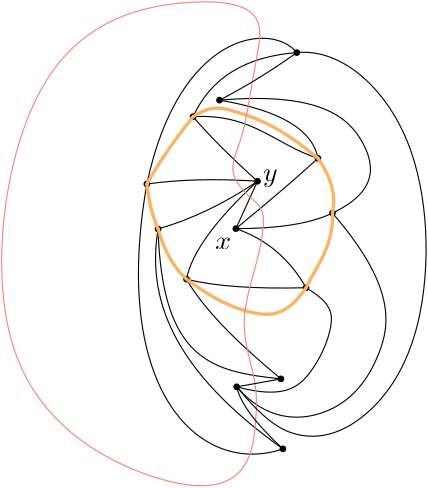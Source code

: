 <?xml version="1.0"?>
<!DOCTYPE ipe SYSTEM "ipe.dtd">
<ipe version="70206" creator="Ipe 7.2.7">
<info created="D:20180427155132" modified="D:20180501160302"/>
<ipestyle name="basic">
<symbol name="arrow/arc(spx)">
<path stroke="sym-stroke" fill="sym-stroke" pen="sym-pen">
0 0 m
-1 0.333 l
-1 -0.333 l
h
</path>
</symbol>
<symbol name="arrow/farc(spx)">
<path stroke="sym-stroke" fill="white" pen="sym-pen">
0 0 m
-1 0.333 l
-1 -0.333 l
h
</path>
</symbol>
<symbol name="arrow/ptarc(spx)">
<path stroke="sym-stroke" fill="sym-stroke" pen="sym-pen">
0 0 m
-1 0.333 l
-0.8 0 l
-1 -0.333 l
h
</path>
</symbol>
<symbol name="arrow/fptarc(spx)">
<path stroke="sym-stroke" fill="white" pen="sym-pen">
0 0 m
-1 0.333 l
-0.8 0 l
-1 -0.333 l
h
</path>
</symbol>
<symbol name="mark/circle(sx)" transformations="translations">
<path fill="sym-stroke">
0.6 0 0 0.6 0 0 e
0.4 0 0 0.4 0 0 e
</path>
</symbol>
<symbol name="mark/disk(sx)" transformations="translations">
<path fill="sym-stroke">
0.6 0 0 0.6 0 0 e
</path>
</symbol>
<symbol name="mark/fdisk(sfx)" transformations="translations">
<group>
<path fill="sym-fill">
0.5 0 0 0.5 0 0 e
</path>
<path fill="sym-stroke" fillrule="eofill">
0.6 0 0 0.6 0 0 e
0.4 0 0 0.4 0 0 e
</path>
</group>
</symbol>
<symbol name="mark/box(sx)" transformations="translations">
<path fill="sym-stroke" fillrule="eofill">
-0.6 -0.6 m
0.6 -0.6 l
0.6 0.6 l
-0.6 0.6 l
h
-0.4 -0.4 m
0.4 -0.4 l
0.4 0.4 l
-0.4 0.4 l
h
</path>
</symbol>
<symbol name="mark/square(sx)" transformations="translations">
<path fill="sym-stroke">
-0.6 -0.6 m
0.6 -0.6 l
0.6 0.6 l
-0.6 0.6 l
h
</path>
</symbol>
<symbol name="mark/fsquare(sfx)" transformations="translations">
<group>
<path fill="sym-fill">
-0.5 -0.5 m
0.5 -0.5 l
0.5 0.5 l
-0.5 0.5 l
h
</path>
<path fill="sym-stroke" fillrule="eofill">
-0.6 -0.6 m
0.6 -0.6 l
0.6 0.6 l
-0.6 0.6 l
h
-0.4 -0.4 m
0.4 -0.4 l
0.4 0.4 l
-0.4 0.4 l
h
</path>
</group>
</symbol>
<symbol name="mark/cross(sx)" transformations="translations">
<group>
<path fill="sym-stroke">
-0.43 -0.57 m
0.57 0.43 l
0.43 0.57 l
-0.57 -0.43 l
h
</path>
<path fill="sym-stroke">
-0.43 0.57 m
0.57 -0.43 l
0.43 -0.57 l
-0.57 0.43 l
h
</path>
</group>
</symbol>
<symbol name="arrow/fnormal(spx)">
<path stroke="sym-stroke" fill="white" pen="sym-pen">
0 0 m
-1 0.333 l
-1 -0.333 l
h
</path>
</symbol>
<symbol name="arrow/pointed(spx)">
<path stroke="sym-stroke" fill="sym-stroke" pen="sym-pen">
0 0 m
-1 0.333 l
-0.8 0 l
-1 -0.333 l
h
</path>
</symbol>
<symbol name="arrow/fpointed(spx)">
<path stroke="sym-stroke" fill="white" pen="sym-pen">
0 0 m
-1 0.333 l
-0.8 0 l
-1 -0.333 l
h
</path>
</symbol>
<symbol name="arrow/linear(spx)">
<path stroke="sym-stroke" pen="sym-pen">
-1 0.333 m
0 0 l
-1 -0.333 l
</path>
</symbol>
<symbol name="arrow/fdouble(spx)">
<path stroke="sym-stroke" fill="white" pen="sym-pen">
0 0 m
-1 0.333 l
-1 -0.333 l
h
-1 0 m
-2 0.333 l
-2 -0.333 l
h
</path>
</symbol>
<symbol name="arrow/double(spx)">
<path stroke="sym-stroke" fill="sym-stroke" pen="sym-pen">
0 0 m
-1 0.333 l
-1 -0.333 l
h
-1 0 m
-2 0.333 l
-2 -0.333 l
h
</path>
</symbol>
<pen name="heavier" value="0.8"/>
<pen name="fat" value="1.2"/>
<pen name="ultrafat" value="2"/>
<symbolsize name="large" value="5"/>
<symbolsize name="small" value="2"/>
<symbolsize name="tiny" value="1.1"/>
<arrowsize name="large" value="10"/>
<arrowsize name="small" value="5"/>
<arrowsize name="tiny" value="3"/>
<color name="red" value="1 0 0"/>
<color name="green" value="0 1 0"/>
<color name="blue" value="0 0 1"/>
<color name="yellow" value="1 1 0"/>
<color name="orange" value="1 0.647 0"/>
<color name="gold" value="1 0.843 0"/>
<color name="purple" value="0.627 0.125 0.941"/>
<color name="gray" value="0.745"/>
<color name="brown" value="0.647 0.165 0.165"/>
<color name="navy" value="0 0 0.502"/>
<color name="pink" value="1 0.753 0.796"/>
<color name="seagreen" value="0.18 0.545 0.341"/>
<color name="turquoise" value="0.251 0.878 0.816"/>
<color name="violet" value="0.933 0.51 0.933"/>
<color name="darkblue" value="0 0 0.545"/>
<color name="darkcyan" value="0 0.545 0.545"/>
<color name="darkgray" value="0.663"/>
<color name="darkgreen" value="0 0.392 0"/>
<color name="darkmagenta" value="0.545 0 0.545"/>
<color name="darkorange" value="1 0.549 0"/>
<color name="darkred" value="0.545 0 0"/>
<color name="lightblue" value="0.678 0.847 0.902"/>
<color name="lightcyan" value="0.878 1 1"/>
<color name="lightgray" value="0.827"/>
<color name="lightgreen" value="0.565 0.933 0.565"/>
<color name="lightyellow" value="1 1 0.878"/>
<dashstyle name="dashed" value="[4] 0"/>
<dashstyle name="dotted" value="[1 3] 0"/>
<dashstyle name="dash dotted" value="[4 2 1 2] 0"/>
<dashstyle name="dash dot dotted" value="[4 2 1 2 1 2] 0"/>
<textsize name="large" value="\large"/>
<textsize name="small" value="\small"/>
<textsize name="tiny" value="\tiny"/>
<textsize name="Large" value="\Large"/>
<textsize name="LARGE" value="\LARGE"/>
<textsize name="huge" value="\huge"/>
<textsize name="Huge" value="\Huge"/>
<textsize name="footnote" value="\footnotesize"/>
<textstyle name="center" begin="\begin{center}" end="\end{center}"/>
<textstyle name="itemize" begin="\begin{itemize}" end="\end{itemize}"/>
<textstyle name="item" begin="\begin{itemize}\item{}" end="\end{itemize}"/>
<gridsize name="4 pts" value="4"/>
<gridsize name="8 pts (~3 mm)" value="8"/>
<gridsize name="16 pts (~6 mm)" value="16"/>
<gridsize name="32 pts (~12 mm)" value="32"/>
<gridsize name="10 pts (~3.5 mm)" value="10"/>
<gridsize name="20 pts (~7 mm)" value="20"/>
<gridsize name="14 pts (~5 mm)" value="14"/>
<gridsize name="28 pts (~10 mm)" value="28"/>
<gridsize name="56 pts (~20 mm)" value="56"/>
<anglesize name="90 deg" value="90"/>
<anglesize name="60 deg" value="60"/>
<anglesize name="45 deg" value="45"/>
<anglesize name="30 deg" value="30"/>
<anglesize name="22.5 deg" value="22.5"/>
<opacity name="10%" value="0.1"/>
<opacity name="30%" value="0.3"/>
<opacity name="50%" value="0.5"/>
<opacity name="75%" value="0.75"/>
<tiling name="falling" angle="-60" step="4" width="1"/>
<tiling name="rising" angle="30" step="4" width="1"/>
</ipestyle>
<ipestyle name="brew">
<color name="aliceblue" value="0.941 0.973 1"/>
<color name="brew1" value="0.552 0.827 0.78"/>
<color name="brew2" value="1 1 0.701"/>
<color name="brew3" value="0.745 0.729 0.854"/>
<color name="brew4" value="0.984 0.501 0.447"/>
<color name="brew5" value="0.501 0.694 0.827"/>
<color name="brew6" value="0.992 0.705 0.384"/>
<color name="brew7" value="0.701 0.87 0.411"/>
<color name="brew8" value="0.988 0.803 0.898"/>
</ipestyle>
<page>
<layer name="alpha"/>
<view layers="alpha" active="alpha"/>
<use layer="alpha" matrix="1 0 0 1 125.718 -0.00008" name="mark/disk(sx)" pos="144.692 728.49" size="small" stroke="black"/>
<use matrix="1 0 0 1 125.718 -0.00008" name="mark/disk(sx)" pos="142.314 669.995" size="small" stroke="black"/>
<use matrix="1 0 0 1 125.718 -0.00008" name="mark/disk(sx)" pos="185.353 666.904" size="small" stroke="black"/>
<use matrix="1 0 0 1 125.718 -0.00008" name="mark/disk(sx)" pos="132.09 688.067" size="small" stroke="black"/>
<use matrix="1 0 0 1 125.718 -0.00008" name="mark/disk(sx)" pos="128.047 704.236" size="small" stroke="black"/>
<use matrix="1 0 0 1 125.718 -0.00008" name="mark/disk(sx)" pos="189.634 713.51" size="small" stroke="black"/>
<use matrix="1 0 0 1 125.718 -0.00008" name="mark/disk(sx)" pos="194.865 693.774" size="small" stroke="black"/>
<path matrix="1 0 0 1 125.718 -0.00008" stroke="black">
142.314 669.995 m
157.057 666.19
185.353 666.904 c
</path>
<path matrix="1 0 0 1 125.718 -0.00008" stroke="black">
144.692 728.49 m
166.093 729.679
174.415 718.265
189.634 713.51 c
</path>
<path matrix="1 0 0 1 125.718 -0.00008" stroke="black">
144.692 728.49 m
154.204 749.415
182.024 751.555 c
</path>
<path matrix="1 0 0 1 125.718 -0.00008" stroke="black">
128.047 704.236 m
139.699 759.402
172.989 762.731
182.024 751.555 c
</path>
<path matrix="1 0 0 1 125.718 -0.00008" stroke="black">
132.09 688.067 m
133.516 640.034
152.063 636.705
176.318 634.089 c
</path>
<path matrix="1 0 0 1 125.718 -0.00008" stroke="black">
176.318 634.089 m
150.637 655.252
142.314 669.995 c
</path>
<path matrix="1 0 0 1 125.718 -0.00008" stroke="black">
128.047 704.236 m
114.731 628.383
148.021 598.897
177.031 608.884 c
</path>
<path matrix="1 0 0 1 125.718 -0.00008" stroke="black">
177.031 608.884 m
136.607 637.656
128.047 663.575
132.09 688.067 c
</path>
<use matrix="1 0 0 1 125.718 -0.00008" name="mark/disk(sx)" pos="177.031 608.884" size="small" stroke="black"/>
<use matrix="1 0 0 1 125.718 -0.00008" name="mark/disk(sx)" pos="176.318 634.089" size="small" stroke="black"/>
<use matrix="1 0 0 1 125.718 -0.00008" name="mark/disk(sx)" pos="182.024 751.555" size="small" stroke="black"/>
<path matrix="1 0 0 1 125.718 -0.00008" stroke="black">
189.634 713.51 m
186.78 728.966
154.204 734.435 c
</path>
<path matrix="1 0 0 1 125.718 -0.00008" stroke="black">
154.204 734.435 m
190.347 737.526
211.034 718.979
210.321 701.145
194.865 693.774 c
</path>
<path matrix="1 0 0 1 125.718 -0.00008" stroke="black">
185.353 666.904 m
194.151 661.673
196.054 654.301
187.969 635.041
177.031 626.718
160.386 631.236 c
</path>
<path matrix="1 0 0 1 125.718 -0.00008" stroke="black">
160.386 631.236 m
170.849 619.109
194.627 618.396
213.65 639.796
217.692 667.379
194.865 693.774 c
</path>
<use matrix="1 0 0 1 125.718 -0.00008" name="mark/disk(sx)" pos="160.386 631.236" size="small" stroke="black"/>
<use matrix="1 0 0 1 125.718 -0.00008" name="mark/disk(sx)" pos="154.204 734.435" size="small" stroke="black"/>
<use matrix="1 0 0 1 0 5.08846" name="mark/disk(sx)" pos="285.814 683.09" size="small" stroke="black"/>
<use matrix="1 0 0 1 0 5.08846" name="mark/disk(sx)" pos="293.596 700.151" size="small" stroke="black"/>
<path matrix="1 0 0 1 0 5.08846" stroke="black">
293.596 700.151 m
285.814 683.09 l
</path>
<path matrix="1 0 0 1 0 5.08846" stroke="black">
293.596 700.151 m
278.63 713.621
270.41 723.401 c
</path>
<path matrix="1 0 0 1 0 5.08846" stroke="black">
293.596 700.151 m
271.446 701.648
253.765 699.147 c
</path>
<path matrix="1 0 0 1 0 5.08846" stroke="black">
293.596 700.151 m
275.936 688.178
257.808 682.978 c
</path>
<path matrix="1 0 0 1 0 5.08846" stroke="black">
285.814 683.09 m
306.168 699.852
315.352 708.421 c
</path>
<path matrix="1 0 0 1 0 5.08846" stroke="black">
285.814 683.09 m
302.277 677.402
311.071 661.815 c
</path>
<path matrix="1 0 0 1 0 5.08846" stroke="black">
293.596 700.151 m
270.847 679.198
268.032 664.906 c
</path>
<text matrix="1 0 0 1 1 9.08846" transformations="translations" pos="283.12 675.906" stroke="black" type="label" width="5.694" height="4.289" depth="0" halign="right" valign="top" style="math">x</text>
<text matrix="1 0 0 1 2 5.08846" transformations="translations" pos="293.596 700.151" stroke="black" type="label" width="5.242" height="4.297" depth="1.93" valign="baseline" style="math">y</text>
<path stroke="black">
285.814 688.178 m
308.915 688.165
320.583 693.774 c
</path>
<path stroke="brew6" pen="fat" cap="1">
270.41 728.489 m
259.941 715.372
253.765 704.236 c
</path>
<path stroke="brew6" pen="fat" cap="1">
253.765 704.236 m
254.829 694.76
257.808 688.066 c
</path>
<path stroke="brew6" pen="fat" cap="1">
257.808 688.067 m
261.095 676.292
268.032 669.994 c
</path>
<path stroke="brew6" pen="fat" cap="1">
268.032 669.994 m
278.574 662.111
294.239 655.68
304.627 657.494
311.071 666.903 c
</path>
<path stroke="brew6" pen="fat" cap="1">
311.071 666.903 m
314.851 674.808
321.117 682.063
320.583 693.774 c
</path>
<path stroke="brew6" pen="fat" cap="1">
320.583 693.774 m
322.601 703.17
315.352 713.51 c
</path>
<path stroke="brew6" pen="fat" cap="1">
315.352 713.51 m
301.824 724.936
284.345 730.872
277.255 732.851
270.41 728.49 c
</path>
<path stroke="brew4">
262.579 591.866
290.446 596.977
293.249 619.238
293.579 633.419
286.324 653.866
294.074 677.117
297.042 694.925
291.6 698.388
282.201 708.447
288.467 720.484
291.106 737.963
293.744 751.814
296.053 766.49
274.946 772.756
208.658 759.399
190.849 630.286 u
</path>
<path stroke="black">
307.742 751.555 m
294.074 741.756
279.922 734.435 c
</path>
<path stroke="black">
302.036 634.089 m
286.104 631.236 l
</path>
<path stroke="black">
286.104 631.236 m
287.973 622.536
302.749 608.884 c
</path>
<path stroke="black">
286.104 631.236 m
296.053 619.238
308.09 611.158
330.516 615.446
356.075 648.26
355.25 726.09
323.26 753.133
307.742 751.555 c
</path>
</page>
</ipe>
